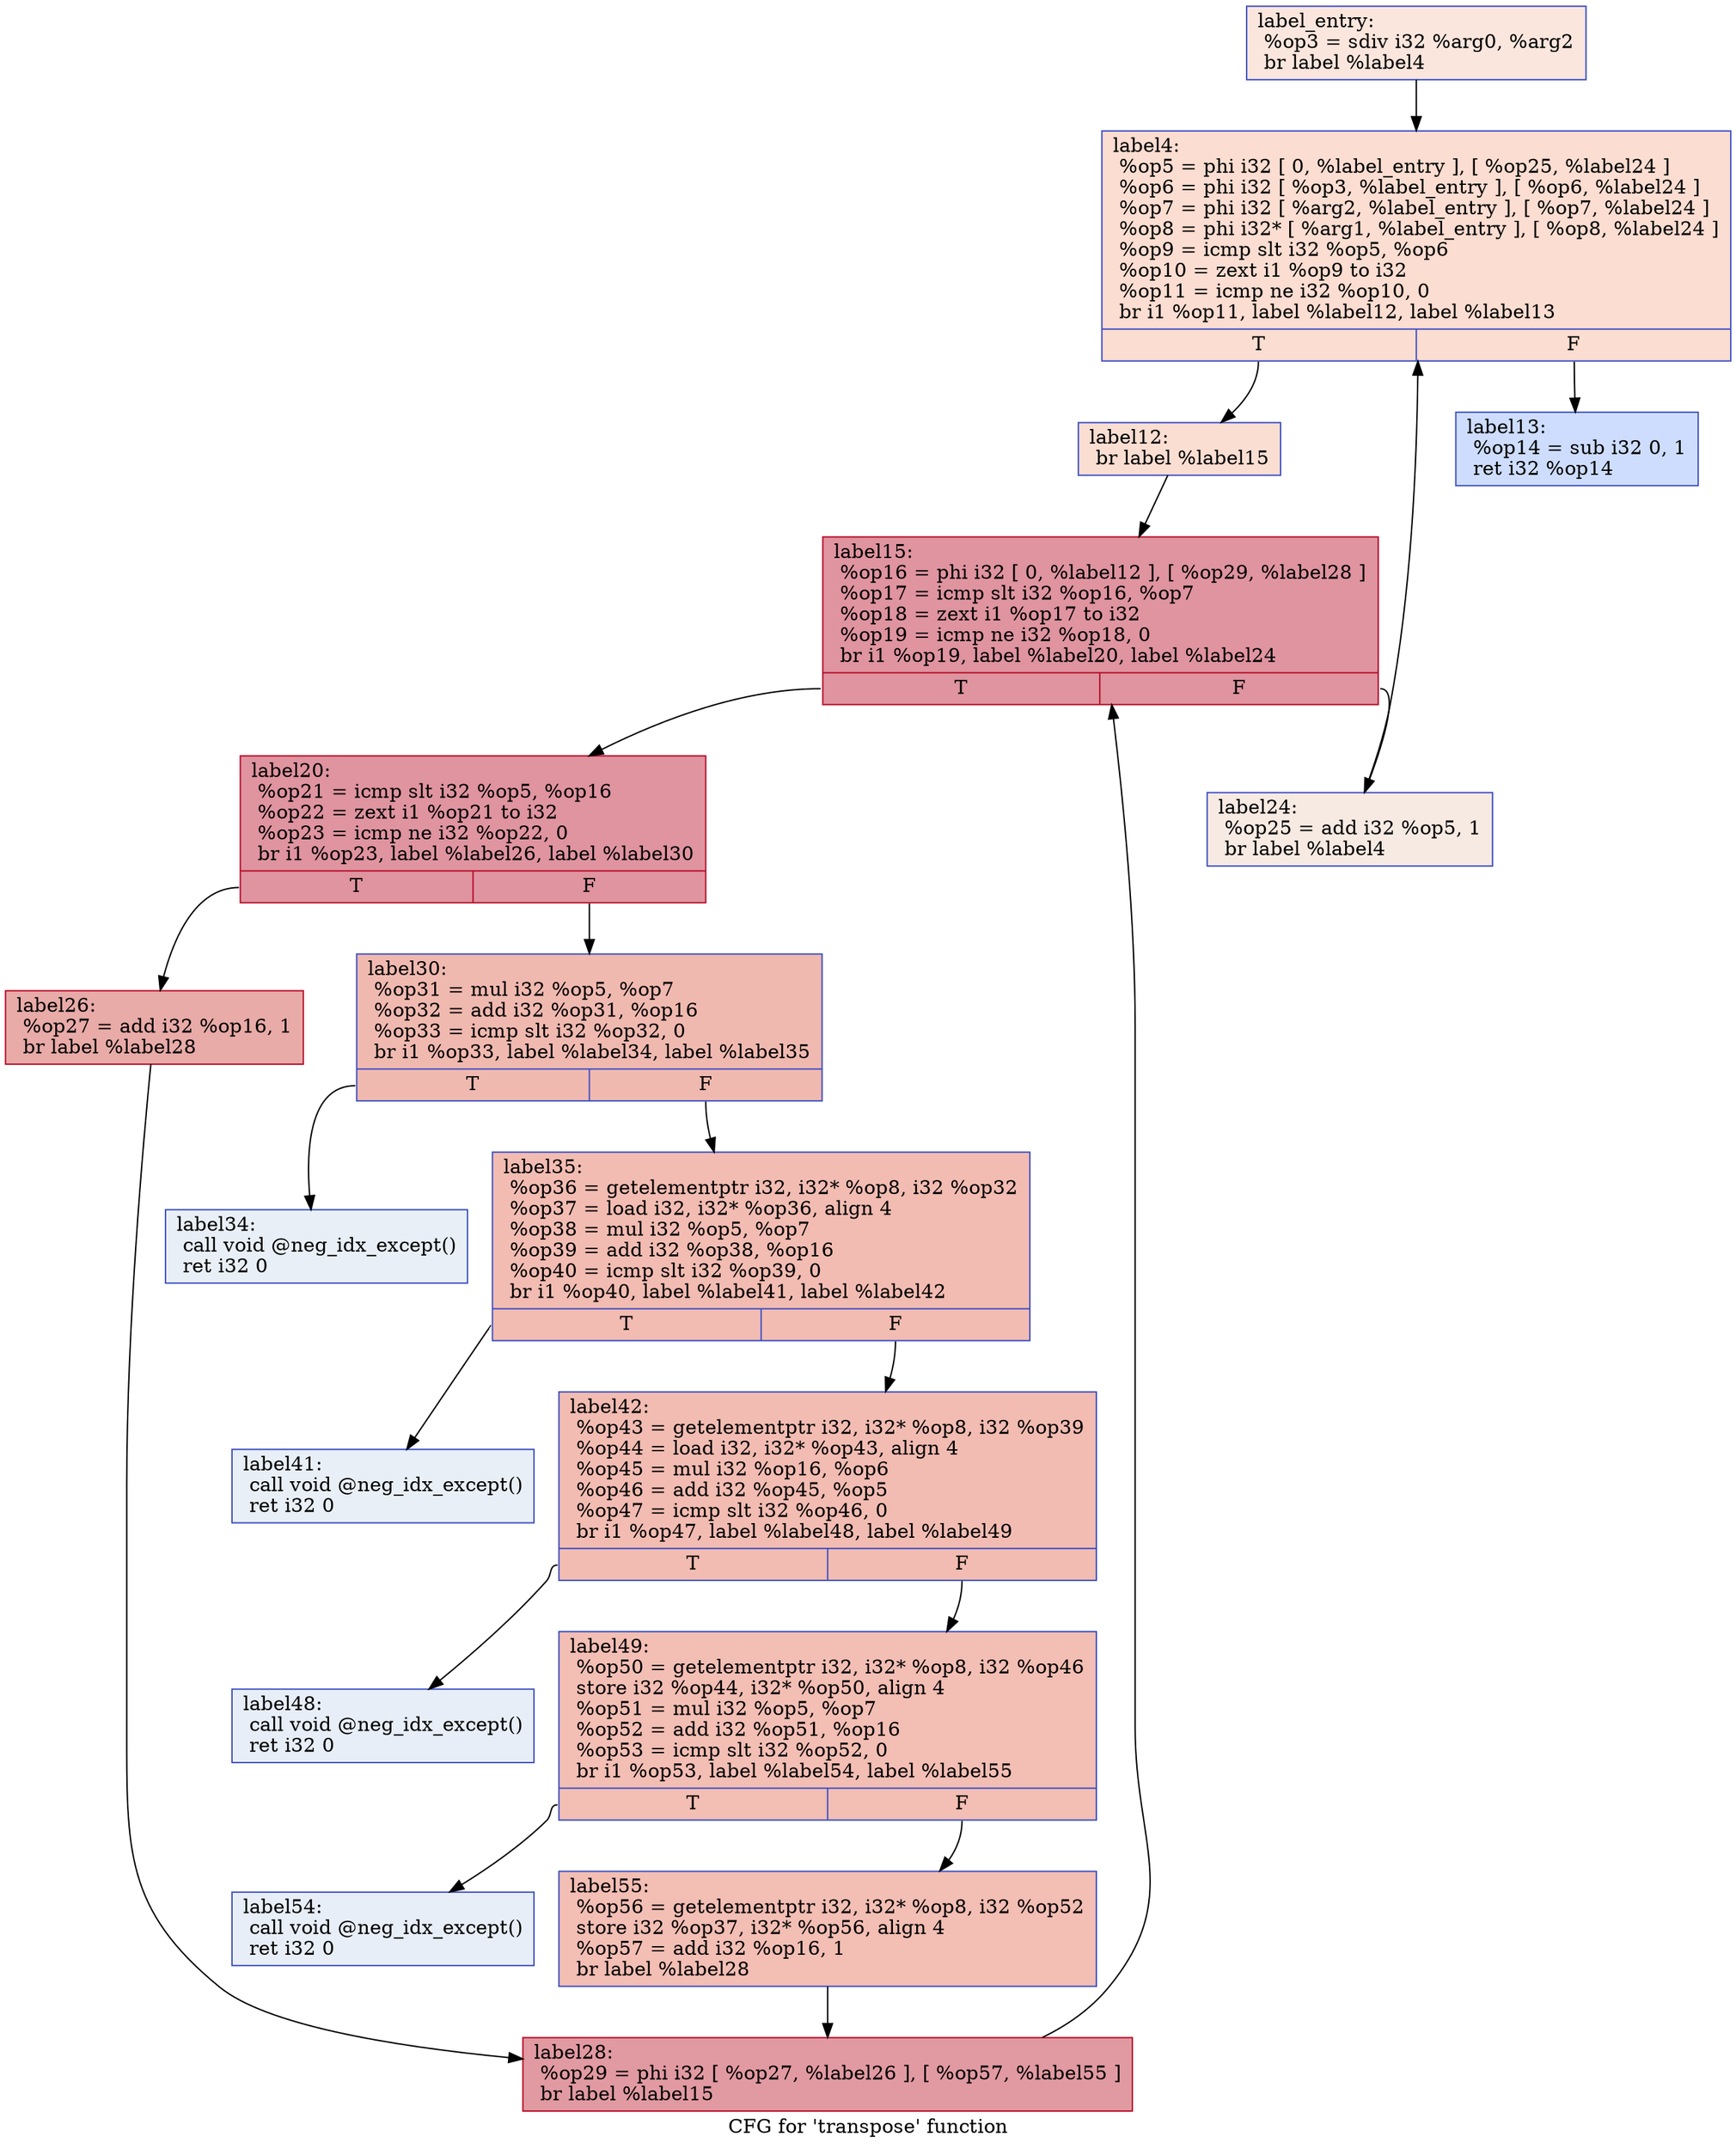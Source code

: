 digraph "CFG for 'transpose' function" {
	label="CFG for 'transpose' function";

	Node0x20e2fd0 [shape=record,color="#3d50c3ff", style=filled, fillcolor="#f3c7b170",label="{label_entry:\l  %op3 = sdiv i32 %arg0, %arg2\l  br label %label4\l}"];
	Node0x20e2fd0 -> Node0x20e30d0;
	Node0x20e30d0 [shape=record,color="#3d50c3ff", style=filled, fillcolor="#f7b39670",label="{label4:                                           \l  %op5 = phi i32 [ 0, %label_entry ], [ %op25, %label24 ]\l  %op6 = phi i32 [ %op3, %label_entry ], [ %op6, %label24 ]\l  %op7 = phi i32 [ %arg2, %label_entry ], [ %op7, %label24 ]\l  %op8 = phi i32* [ %arg1, %label_entry ], [ %op8, %label24 ]\l  %op9 = icmp slt i32 %op5, %op6\l  %op10 = zext i1 %op9 to i32\l  %op11 = icmp ne i32 %op10, 0\l  br i1 %op11, label %label12, label %label13\l|{<s0>T|<s1>F}}"];
	Node0x20e30d0:s0 -> Node0x20e3910;
	Node0x20e30d0:s1 -> Node0x20e3980;
	Node0x20e3910 [shape=record,color="#3d50c3ff", style=filled, fillcolor="#f7b59970",label="{label12:                                          \l  br label %label15\l}"];
	Node0x20e3910 -> Node0x20e3b00;
	Node0x20e3980 [shape=record,color="#3d50c3ff", style=filled, fillcolor="#8fb1fe70",label="{label13:                                          \l  %op14 = sub i32 0, 1\l  ret i32 %op14\l}"];
	Node0x20e3b00 [shape=record,color="#b70d28ff", style=filled, fillcolor="#b70d2870",label="{label15:                                          \l  %op16 = phi i32 [ 0, %label12 ], [ %op29, %label28 ]\l  %op17 = icmp slt i32 %op16, %op7\l  %op18 = zext i1 %op17 to i32\l  %op19 = icmp ne i32 %op18, 0\l  br i1 %op19, label %label20, label %label24\l|{<s0>T|<s1>F}}"];
	Node0x20e3b00:s0 -> Node0x20e4860;
	Node0x20e3b00:s1 -> Node0x20e3200;
	Node0x20e4860 [shape=record,color="#b70d28ff", style=filled, fillcolor="#b70d2870",label="{label20:                                          \l  %op21 = icmp slt i32 %op5, %op16\l  %op22 = zext i1 %op21 to i32\l  %op23 = icmp ne i32 %op22, 0\l  br i1 %op23, label %label26, label %label30\l|{<s0>T|<s1>F}}"];
	Node0x20e4860:s0 -> Node0x20e4ef0;
	Node0x20e4860:s1 -> Node0x20e4f60;
	Node0x20e3200 [shape=record,color="#3d50c3ff", style=filled, fillcolor="#eed0c070",label="{label24:                                          \l  %op25 = add i32 %op5, 1\l  br label %label4\l}"];
	Node0x20e3200 -> Node0x20e30d0;
	Node0x20e4ef0 [shape=record,color="#b70d28ff", style=filled, fillcolor="#cc403a70",label="{label26:                                          \l  %op27 = add i32 %op16, 1\l  br label %label28\l}"];
	Node0x20e4ef0 -> Node0x20e3d20;
	Node0x20e3d20 [shape=record,color="#b70d28ff", style=filled, fillcolor="#bb1b2c70",label="{label28:                                          \l  %op29 = phi i32 [ %op27, %label26 ], [ %op57, %label55 ]\l  br label %label15\l}"];
	Node0x20e3d20 -> Node0x20e3b00;
	Node0x20e4f60 [shape=record,color="#3d50c3ff", style=filled, fillcolor="#de614d70",label="{label30:                                          \l  %op31 = mul i32 %op5, %op7\l  %op32 = add i32 %op31, %op16\l  %op33 = icmp slt i32 %op32, 0\l  br i1 %op33, label %label34, label %label35\l|{<s0>T|<s1>F}}"];
	Node0x20e4f60:s0 -> Node0x20e5660;
	Node0x20e4f60:s1 -> Node0x20e56d0;
	Node0x20e5660 [shape=record,color="#3d50c3ff", style=filled, fillcolor="#cedaeb70",label="{label34:                                          \l  call void @neg_idx_except()\l  ret i32 0\l}"];
	Node0x20e56d0 [shape=record,color="#3d50c3ff", style=filled, fillcolor="#e1675170",label="{label35:                                          \l  %op36 = getelementptr i32, i32* %op8, i32 %op32\l  %op37 = load i32, i32* %op36, align 4\l  %op38 = mul i32 %op5, %op7\l  %op39 = add i32 %op38, %op16\l  %op40 = icmp slt i32 %op39, 0\l  br i1 %op40, label %label41, label %label42\l|{<s0>T|<s1>F}}"];
	Node0x20e56d0:s0 -> Node0x20e5c90;
	Node0x20e56d0:s1 -> Node0x20e5d00;
	Node0x20e5c90 [shape=record,color="#3d50c3ff", style=filled, fillcolor="#cedaeb70",label="{label41:                                          \l  call void @neg_idx_except()\l  ret i32 0\l}"];
	Node0x20e5d00 [shape=record,color="#3d50c3ff", style=filled, fillcolor="#e1675170",label="{label42:                                          \l  %op43 = getelementptr i32, i32* %op8, i32 %op39\l  %op44 = load i32, i32* %op43, align 4\l  %op45 = mul i32 %op16, %op6\l  %op46 = add i32 %op45, %op5\l  %op47 = icmp slt i32 %op46, 0\l  br i1 %op47, label %label48, label %label49\l|{<s0>T|<s1>F}}"];
	Node0x20e5d00:s0 -> Node0x20e68e0;
	Node0x20e5d00:s1 -> Node0x20e6950;
	Node0x20e68e0 [shape=record,color="#3d50c3ff", style=filled, fillcolor="#cbd8ee70",label="{label48:                                          \l  call void @neg_idx_except()\l  ret i32 0\l}"];
	Node0x20e6950 [shape=record,color="#3d50c3ff", style=filled, fillcolor="#e36c5570",label="{label49:                                          \l  %op50 = getelementptr i32, i32* %op8, i32 %op46\l  store i32 %op44, i32* %op50, align 4\l  %op51 = mul i32 %op5, %op7\l  %op52 = add i32 %op51, %op16\l  %op53 = icmp slt i32 %op52, 0\l  br i1 %op53, label %label54, label %label55\l|{<s0>T|<s1>F}}"];
	Node0x20e6950:s0 -> Node0x20e6f10;
	Node0x20e6950:s1 -> Node0x20e5320;
	Node0x20e6f10 [shape=record,color="#3d50c3ff", style=filled, fillcolor="#cbd8ee70",label="{label54:                                          \l  call void @neg_idx_except()\l  ret i32 0\l}"];
	Node0x20e5320 [shape=record,color="#3d50c3ff", style=filled, fillcolor="#e36c5570",label="{label55:                                          \l  %op56 = getelementptr i32, i32* %op8, i32 %op52\l  store i32 %op37, i32* %op56, align 4\l  %op57 = add i32 %op16, 1\l  br label %label28\l}"];
	Node0x20e5320 -> Node0x20e3d20;
}
